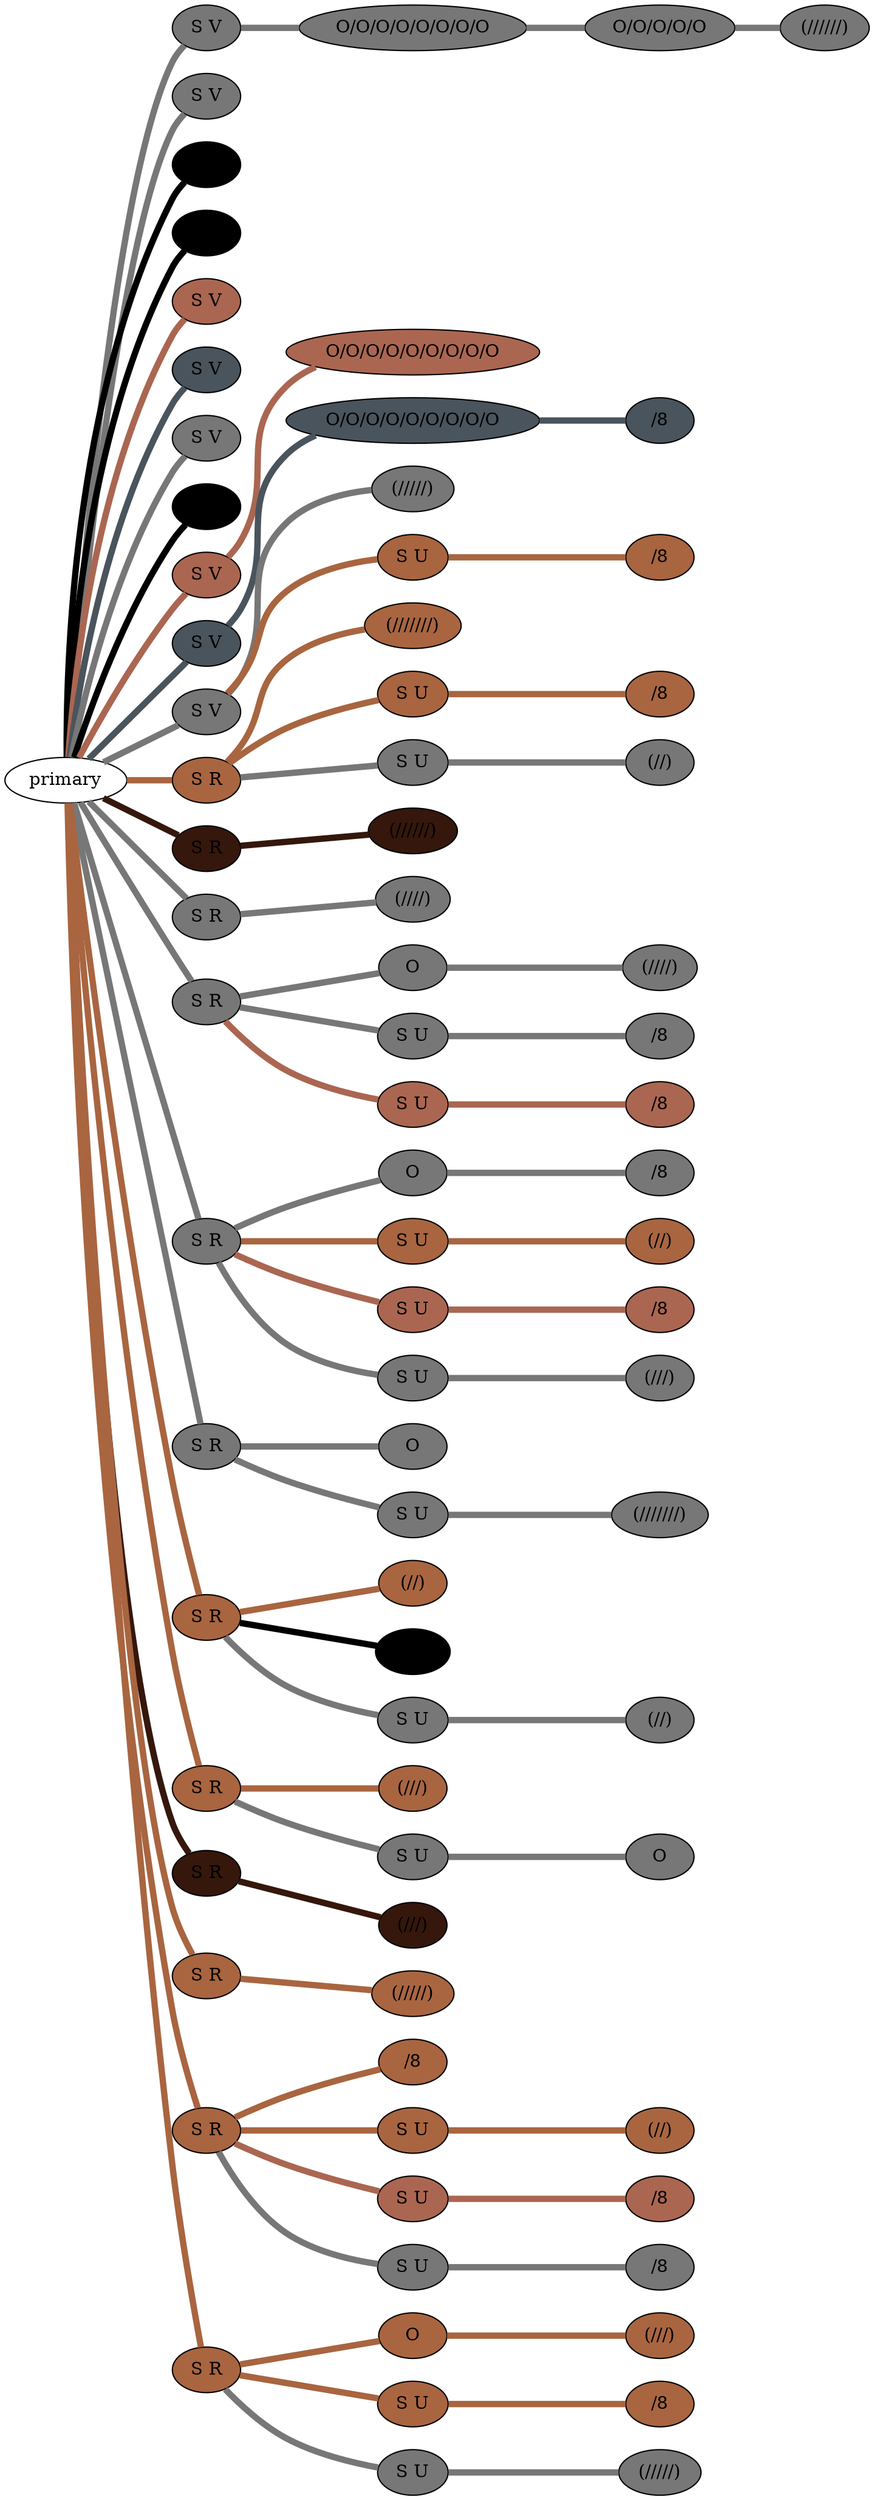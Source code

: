 graph {
 graph [rankdir=LR]
"1" [qtype="pendant_node", pendant_colors="#777777", pendant_ply="S", pendant_attach="V", pendant_length="47", label="S V", style=filled, fillcolor="#777777"]
"primary" -- "1" [qtype="pendant_link",penwidth=5,color="#777777"]
"1:0" [qtype="knot_node", knot_value="8", knot_type="S", knot_position="9.0", knot_spin="S", label="O/O/O/O/O/O/O/O", style=filled, fillcolor="#777777"]
"1" -- "1:0" [qtype="knot_link",penwidth=5,color="#777777"]
"1:1" [qtype="knot_node", knot_value="5", knot_type="S", knot_position="18.0", knot_spin="S", label="O/O/O/O/O", style=filled, fillcolor="#777777"]
"1:0" -- "1:1" [qtype="knot_link",penwidth=5,color="#777777"]
"1:2" [qtype="knot_node", knot_value="6", knot_type="L", knot_position="21.0", knot_spin="S", label="(//////)", style=filled, fillcolor="#777777"]
"1:1" -- "1:2" [qtype="knot_link",penwidth=5,color="#777777"]
"2" [qtype="pendant_node", pendant_colors="#777777", pendant_ply="S", pendant_attach="V", pendant_length="46", label="S V", style=filled, fillcolor="#777777"]
"primary" -- "2" [qtype="pendant_link",penwidth=5,color="#777777"]
"3" [qtype="pendant_node", pendant_colors="#000000", pendant_ply="S", pendant_attach="V", pendant_length="51", label="S V", style=filled, fillcolor="#000000"]
"primary" -- "3" [qtype="pendant_link",penwidth=5,color="#000000"]
"4" [qtype="pendant_node", pendant_colors="#000000,#AA6651", pendant_ply="S", pendant_attach="V", pendant_length="49", label="S V", style=filled, fillcolor="#000000"]
"primary" -- "4" [qtype="pendant_link",penwidth=5,color="#000000"]
"5" [qtype="pendant_node", pendant_colors="#AA6651", pendant_ply="S", pendant_attach="V", pendant_length="47", label="S V", style=filled, fillcolor="#AA6651"]
"primary" -- "5" [qtype="pendant_link",penwidth=5,color="#AA6651"]
"6" [qtype="pendant_node", pendant_colors="#4A545C", pendant_ply="S", pendant_attach="V", pendant_length="46", label="S V", style=filled, fillcolor="#4A545C"]
"primary" -- "6" [qtype="pendant_link",penwidth=5,color="#4A545C"]
"7" [qtype="pendant_node", pendant_colors="#777777", pendant_ply="S", pendant_attach="V", pendant_length="46", label="S V", style=filled, fillcolor="#777777"]
"primary" -- "7" [qtype="pendant_link",penwidth=5,color="#777777"]
"8" [qtype="pendant_node", pendant_colors="#000000,#AA6651", pendant_ply="S", pendant_attach="V", pendant_length="51", label="S V", style=filled, fillcolor="#000000"]
"primary" -- "8" [qtype="pendant_link",penwidth=5,color="#000000"]
"9" [qtype="pendant_node", pendant_colors="#AA6651", pendant_ply="S", pendant_attach="V", pendant_length="36", label="S V", style=filled, fillcolor="#AA6651"]
"primary" -- "9" [qtype="pendant_link",penwidth=5,color="#AA6651"]
"9:0" [qtype="knot_node", knot_value="9", knot_type="S", knot_position="9.0", knot_spin="S", label="O/O/O/O/O/O/O/O/O", style=filled, fillcolor="#AA6651"]
"9" -- "9:0" [qtype="knot_link",penwidth=5,color="#AA6651"]
"10" [qtype="pendant_node", pendant_colors="#4A545C", pendant_ply="S", pendant_attach="V", pendant_length="37", label="S V", style=filled, fillcolor="#4A545C"]
"primary" -- "10" [qtype="pendant_link",penwidth=5,color="#4A545C"]
"10:0" [qtype="knot_node", knot_value="9", knot_type="S", knot_position="9.5", knot_spin="S", label="O/O/O/O/O/O/O/O/O", style=filled, fillcolor="#4A545C"]
"10" -- "10:0" [qtype="knot_link",penwidth=5,color="#4A545C"]
"10:1" [qtype="knot_node", knot_value="1", knot_type="E", knot_position="16.5", knot_spin="S", label="/8", style=filled, fillcolor="#4A545C"]
"10:0" -- "10:1" [qtype="knot_link",penwidth=5,color="#4A545C"]
"11" [qtype="pendant_node", pendant_colors="#777777", pendant_ply="S", pendant_attach="V", pendant_length="38", label="S V", style=filled, fillcolor="#777777"]
"primary" -- "11" [qtype="pendant_link",penwidth=5,color="#777777"]
"11:0" [qtype="knot_node", knot_value="5", knot_type="L", knot_position="16.5", knot_spin="S", label="(/////)", style=filled, fillcolor="#777777"]
"11" -- "11:0" [qtype="knot_link",penwidth=5,color="#777777"]
"11s1" [qtype="pendant_node", pendant_colors="#A86540", pendant_ply="S", pendant_attach="U", pendant_length="14", label="S U", style=filled, fillcolor="#A86540"]
"11" -- "11s1" [qtype="pendant_link",penwidth=5,color="#A86540"]
"11s1:0" [qtype="knot_node", knot_value="1", knot_type="E", knot_position="5.5", knot_spin="S", label="/8", style=filled, fillcolor="#A86540"]
"11s1" -- "11s1:0" [qtype="knot_link",penwidth=5,color="#A86540"]
"12" [qtype="pendant_node", pendant_colors="#A86540,#777777", pendant_ply="S", pendant_attach="R", pendant_length="32", label="S R", style=filled, fillcolor="#A86540"]
"primary" -- "12" [qtype="pendant_link",penwidth=5,color="#A86540"]
"12:0" [qtype="knot_node", knot_value="7", knot_type="L", knot_position="16.0", knot_spin="S", label="(///////)", style=filled, fillcolor="#A86540"]
"12" -- "12:0" [qtype="knot_link",penwidth=5,color="#A86540"]
"12s1" [qtype="pendant_node", pendant_colors="#A86540", pendant_ply="S", pendant_attach="U", pendant_length="20", label="S U", style=filled, fillcolor="#A86540"]
"12" -- "12s1" [qtype="pendant_link",penwidth=5,color="#A86540"]
"12s1:0" [qtype="knot_node", knot_value="1", knot_type="E", knot_position="6.5", knot_spin="S", label="/8", style=filled, fillcolor="#A86540"]
"12s1" -- "12s1:0" [qtype="knot_link",penwidth=5,color="#A86540"]
"12s2" [qtype="pendant_node", pendant_colors="#777777", pendant_ply="S", pendant_attach="U", pendant_length="14", label="S U", style=filled, fillcolor="#777777"]
"12" -- "12s2" [qtype="pendant_link",penwidth=5,color="#777777"]
"12s2:0" [qtype="knot_node", knot_value="2", knot_type="L", knot_position="5.5", knot_spin="S", label="(//)", style=filled, fillcolor="#777777"]
"12s2" -- "12s2:0" [qtype="knot_link",penwidth=5,color="#777777"]
"13" [qtype="pendant_node", pendant_colors="#35170C,#777777", pendant_ply="S", pendant_attach="R", pendant_length="30", label="S R", style=filled, fillcolor="#35170C"]
"primary" -- "13" [qtype="pendant_link",penwidth=5,color="#35170C"]
"13:0" [qtype="knot_node", knot_value="6", knot_type="L", knot_position="16.5", knot_spin="S", label="(//////)", style=filled, fillcolor="#35170C"]
"13" -- "13:0" [qtype="knot_link",penwidth=5,color="#35170C"]
"14" [qtype="pendant_node", pendant_colors="#777777", pendant_ply="S", pendant_attach="R", pendant_length="40", label="S R", style=filled, fillcolor="#777777"]
"primary" -- "14" [qtype="pendant_link",penwidth=5,color="#777777"]
"14:0" [qtype="knot_node", knot_value="4", knot_type="L", knot_position="16.5", knot_spin="S", label="(////)", style=filled, fillcolor="#777777"]
"14" -- "14:0" [qtype="knot_link",penwidth=5,color="#777777"]
"15" [qtype="pendant_node", pendant_colors="#777777", pendant_ply="S", pendant_attach="R", pendant_length="38", label="S R", style=filled, fillcolor="#777777"]
"primary" -- "15" [qtype="pendant_link",penwidth=5,color="#777777"]
"15:0" [qtype="knot_node", knot_value="1", knot_type="S", knot_position="9.0", knot_spin="S", label="O", style=filled, fillcolor="#777777"]
"15" -- "15:0" [qtype="knot_link",penwidth=5,color="#777777"]
"15:1" [qtype="knot_node", knot_value="4", knot_type="L", knot_position="16.0", knot_spin="S", label="(////)", style=filled, fillcolor="#777777"]
"15:0" -- "15:1" [qtype="knot_link",penwidth=5,color="#777777"]
"15s1" [qtype="pendant_node", pendant_colors="#777777", pendant_ply="S", pendant_attach="U", pendant_length="13", label="S U", style=filled, fillcolor="#777777"]
"15" -- "15s1" [qtype="pendant_link",penwidth=5,color="#777777"]
"15s1:0" [qtype="knot_node", knot_value="1", knot_type="E", knot_position="6.0", knot_spin="S", label="/8", style=filled, fillcolor="#777777"]
"15s1" -- "15s1:0" [qtype="knot_link",penwidth=5,color="#777777"]
"15s2" [qtype="pendant_node", pendant_colors="#AA6651", pendant_ply="S", pendant_attach="U", pendant_length="9", label="S U", style=filled, fillcolor="#AA6651"]
"15" -- "15s2" [qtype="pendant_link",penwidth=5,color="#AA6651"]
"15s2:0" [qtype="knot_node", knot_value="1", knot_type="E", knot_position="5.5", knot_spin="S", label="/8", style=filled, fillcolor="#AA6651"]
"15s2" -- "15s2:0" [qtype="knot_link",penwidth=5,color="#AA6651"]
"16" [qtype="pendant_node", pendant_colors="#777777", pendant_ply="S", pendant_attach="R", pendant_length="42", label="S R", style=filled, fillcolor="#777777"]
"primary" -- "16" [qtype="pendant_link",penwidth=5,color="#777777"]
"16:0" [qtype="knot_node", knot_value="1", knot_type="S", knot_position="9.5", knot_spin="S", label="O", style=filled, fillcolor="#777777"]
"16" -- "16:0" [qtype="knot_link",penwidth=5,color="#777777"]
"16:1" [qtype="knot_node", knot_value="1", knot_type="E", knot_position="17.5", knot_spin="S", label="/8", style=filled, fillcolor="#777777"]
"16:0" -- "16:1" [qtype="knot_link",penwidth=5,color="#777777"]
"16s1" [qtype="pendant_node", pendant_colors="#A86540", pendant_ply="S", pendant_attach="U", pendant_length="13", label="S U", style=filled, fillcolor="#A86540"]
"16" -- "16s1" [qtype="pendant_link",penwidth=5,color="#A86540"]
"16s1:0" [qtype="knot_node", knot_value="2", knot_type="L", knot_position="7.0", knot_spin="S", label="(//)", style=filled, fillcolor="#A86540"]
"16s1" -- "16s1:0" [qtype="knot_link",penwidth=5,color="#A86540"]
"16s2" [qtype="pendant_node", pendant_colors="#AA6651", pendant_ply="S", pendant_attach="U", pendant_length="9", label="S U", style=filled, fillcolor="#AA6651"]
"16" -- "16s2" [qtype="pendant_link",penwidth=5,color="#AA6651"]
"16s2:0" [qtype="knot_node", knot_value="1", knot_type="E", knot_position="6.0", knot_spin="S", label="/8", style=filled, fillcolor="#AA6651"]
"16s2" -- "16s2:0" [qtype="knot_link",penwidth=5,color="#AA6651"]
"16s3" [qtype="pendant_node", pendant_colors="#777777", pendant_ply="S", pendant_attach="U", pendant_length="12", label="S U", style=filled, fillcolor="#777777"]
"16" -- "16s3" [qtype="pendant_link",penwidth=5,color="#777777"]
"16s3:0" [qtype="knot_node", knot_value="3", knot_type="L", knot_position="6.5", knot_spin="S", label="(///)", style=filled, fillcolor="#777777"]
"16s3" -- "16s3:0" [qtype="knot_link",penwidth=5,color="#777777"]
"17" [qtype="pendant_node", pendant_colors="#777777", pendant_ply="S", pendant_attach="R", pendant_length="43", label="S R", style=filled, fillcolor="#777777"]
"primary" -- "17" [qtype="pendant_link",penwidth=5,color="#777777"]
"17:0" [qtype="knot_node", knot_value="1", knot_type="S", knot_position="9.5", knot_spin="S", label="O", style=filled, fillcolor="#777777"]
"17" -- "17:0" [qtype="knot_link",penwidth=5,color="#777777"]
"17s1" [qtype="pendant_node", pendant_colors="#777777", pendant_ply="S", pendant_attach="U", pendant_length="11", label="S U", style=filled, fillcolor="#777777"]
"17" -- "17s1" [qtype="pendant_link",penwidth=5,color="#777777"]
"17s1:0" [qtype="knot_node", knot_value="7", knot_type="L", knot_position="5.0", knot_spin="S", label="(///////)", style=filled, fillcolor="#777777"]
"17s1" -- "17s1:0" [qtype="knot_link",penwidth=5,color="#777777"]
"18" [qtype="pendant_node", pendant_colors="#A86540", pendant_ply="S", pendant_attach="R", pendant_length="44", label="S R", style=filled, fillcolor="#A86540"]
"primary" -- "18" [qtype="pendant_link",penwidth=5,color="#A86540"]
"18:0" [qtype="knot_node", knot_value="2", knot_type="L", knot_position="16.5", knot_spin="S", label="(//)", style=filled, fillcolor="#A86540"]
"18" -- "18:0" [qtype="knot_link",penwidth=5,color="#A86540"]
"18s1" [qtype="pendant_node", pendant_colors="#000000", pendant_ply="U", pendant_attach="U", pendant_length="0", label="U U", style=filled, fillcolor="#000000"]
"18" -- "18s1" [qtype="pendant_link",penwidth=5,color="#000000"]
"18s2" [qtype="pendant_node", pendant_colors="#777777", pendant_ply="S", pendant_attach="U", pendant_length="14", label="S U", style=filled, fillcolor="#777777"]
"18" -- "18s2" [qtype="pendant_link",penwidth=5,color="#777777"]
"18s2:0" [qtype="knot_node", knot_value="2", knot_type="L", knot_position="5.0", knot_spin="S", label="(//)", style=filled, fillcolor="#777777"]
"18s2" -- "18s2:0" [qtype="knot_link",penwidth=5,color="#777777"]
"19" [qtype="pendant_node", pendant_colors="#A86540,#777777", pendant_ply="S", pendant_attach="R", pendant_length="35", label="S R", style=filled, fillcolor="#A86540"]
"primary" -- "19" [qtype="pendant_link",penwidth=5,color="#A86540"]
"19:0" [qtype="knot_node", knot_value="3", knot_type="L", knot_position="16.5", knot_spin="S", label="(///)", style=filled, fillcolor="#A86540"]
"19" -- "19:0" [qtype="knot_link",penwidth=5,color="#A86540"]
"19s1" [qtype="pendant_node", pendant_colors="#777777", pendant_ply="S", pendant_attach="U", pendant_length="9", label="S U", style=filled, fillcolor="#777777"]
"19" -- "19s1" [qtype="pendant_link",penwidth=5,color="#777777"]
"19s1:0" [qtype="knot_node", knot_value="1", knot_type="S", knot_position="3.5", knot_spin="S", label="O", style=filled, fillcolor="#777777"]
"19s1" -- "19s1:0" [qtype="knot_link",penwidth=5,color="#777777"]
"20" [qtype="pendant_node", pendant_colors="#35170C,#777777", pendant_ply="S", pendant_attach="R", pendant_length="33", label="S R", style=filled, fillcolor="#35170C"]
"primary" -- "20" [qtype="pendant_link",penwidth=5,color="#35170C"]
"20:0" [qtype="knot_node", knot_value="3", knot_type="L", knot_position="16.5", knot_spin="S", label="(///)", style=filled, fillcolor="#35170C"]
"20" -- "20:0" [qtype="knot_link",penwidth=5,color="#35170C"]
"21" [qtype="pendant_node", pendant_colors="#A86540", pendant_ply="S", pendant_attach="R", pendant_length="38", label="S R", style=filled, fillcolor="#A86540"]
"primary" -- "21" [qtype="pendant_link",penwidth=5,color="#A86540"]
"21:0" [qtype="knot_node", knot_value="5", knot_type="L", knot_position="16.0", knot_spin="S", label="(/////)", style=filled, fillcolor="#A86540"]
"21" -- "21:0" [qtype="knot_link",penwidth=5,color="#A86540"]
"22" [qtype="pendant_node", pendant_colors="#A86540,#777777", pendant_ply="S", pendant_attach="R", pendant_length="42", label="S R", style=filled, fillcolor="#A86540"]
"primary" -- "22" [qtype="pendant_link",penwidth=5,color="#A86540"]
"22:0" [qtype="knot_node", knot_value="1", knot_type="E", knot_position="15.5", knot_spin="S", label="/8", style=filled, fillcolor="#A86540"]
"22" -- "22:0" [qtype="knot_link",penwidth=5,color="#A86540"]
"22s1" [qtype="pendant_node", pendant_colors="#A86540", pendant_ply="S", pendant_attach="U", pendant_length="28", label="S U", style=filled, fillcolor="#A86540"]
"22" -- "22s1" [qtype="pendant_link",penwidth=5,color="#A86540"]
"22s1:0" [qtype="knot_node", knot_value="2", knot_type="L", knot_position="12.5", knot_spin="S", label="(//)", style=filled, fillcolor="#A86540"]
"22s1" -- "22s1:0" [qtype="knot_link",penwidth=5,color="#A86540"]
"22s2" [qtype="pendant_node", pendant_colors="#AA6651", pendant_ply="S", pendant_attach="U", pendant_length="9", label="S U", style=filled, fillcolor="#AA6651"]
"22" -- "22s2" [qtype="pendant_link",penwidth=5,color="#AA6651"]
"22s2:0" [qtype="knot_node", knot_value="1", knot_type="E", knot_position="4.5", knot_spin="S", label="/8", style=filled, fillcolor="#AA6651"]
"22s2" -- "22s2:0" [qtype="knot_link",penwidth=5,color="#AA6651"]
"22s3" [qtype="pendant_node", pendant_colors="#777777", pendant_ply="S", pendant_attach="U", pendant_length="8", label="S U", style=filled, fillcolor="#777777"]
"22" -- "22s3" [qtype="pendant_link",penwidth=5,color="#777777"]
"22s3:0" [qtype="knot_node", knot_value="1", knot_type="E", knot_position="4.5", knot_spin="S", label="/8", style=filled, fillcolor="#777777"]
"22s3" -- "22s3:0" [qtype="knot_link",penwidth=5,color="#777777"]
"23" [qtype="pendant_node", pendant_colors="#A86540,#777777", pendant_ply="S", pendant_attach="R", pendant_length="43", label="S R", style=filled, fillcolor="#A86540"]
"primary" -- "23" [qtype="pendant_link",penwidth=5,color="#A86540"]
"23:0" [qtype="knot_node", knot_value="1", knot_type="S", knot_position="9.5", knot_spin="S", label="O", style=filled, fillcolor="#A86540"]
"23" -- "23:0" [qtype="knot_link",penwidth=5,color="#A86540"]
"23:1" [qtype="knot_node", knot_value="3", knot_type="L", knot_position="17.0", knot_spin="S", label="(///)", style=filled, fillcolor="#A86540"]
"23:0" -- "23:1" [qtype="knot_link",penwidth=5,color="#A86540"]
"23s1" [qtype="pendant_node", pendant_colors="#A86540", pendant_ply="S", pendant_attach="U", pendant_length="10", label="S U", style=filled, fillcolor="#A86540"]
"23" -- "23s1" [qtype="pendant_link",penwidth=5,color="#A86540"]
"23s1:0" [qtype="knot_node", knot_value="1", knot_type="E", knot_position="4.0", knot_spin="S", label="/8", style=filled, fillcolor="#A86540"]
"23s1" -- "23s1:0" [qtype="knot_link",penwidth=5,color="#A86540"]
"23s2" [qtype="pendant_node", pendant_colors="#777777", pendant_ply="S", pendant_attach="U", pendant_length="10", label="S U", style=filled, fillcolor="#777777"]
"23" -- "23s2" [qtype="pendant_link",penwidth=5,color="#777777"]
"23s2:0" [qtype="knot_node", knot_value="5", knot_type="L", knot_position="3.5", knot_spin="S", label="(/////)", style=filled, fillcolor="#777777"]
"23s2" -- "23s2:0" [qtype="knot_link",penwidth=5,color="#777777"]
}
